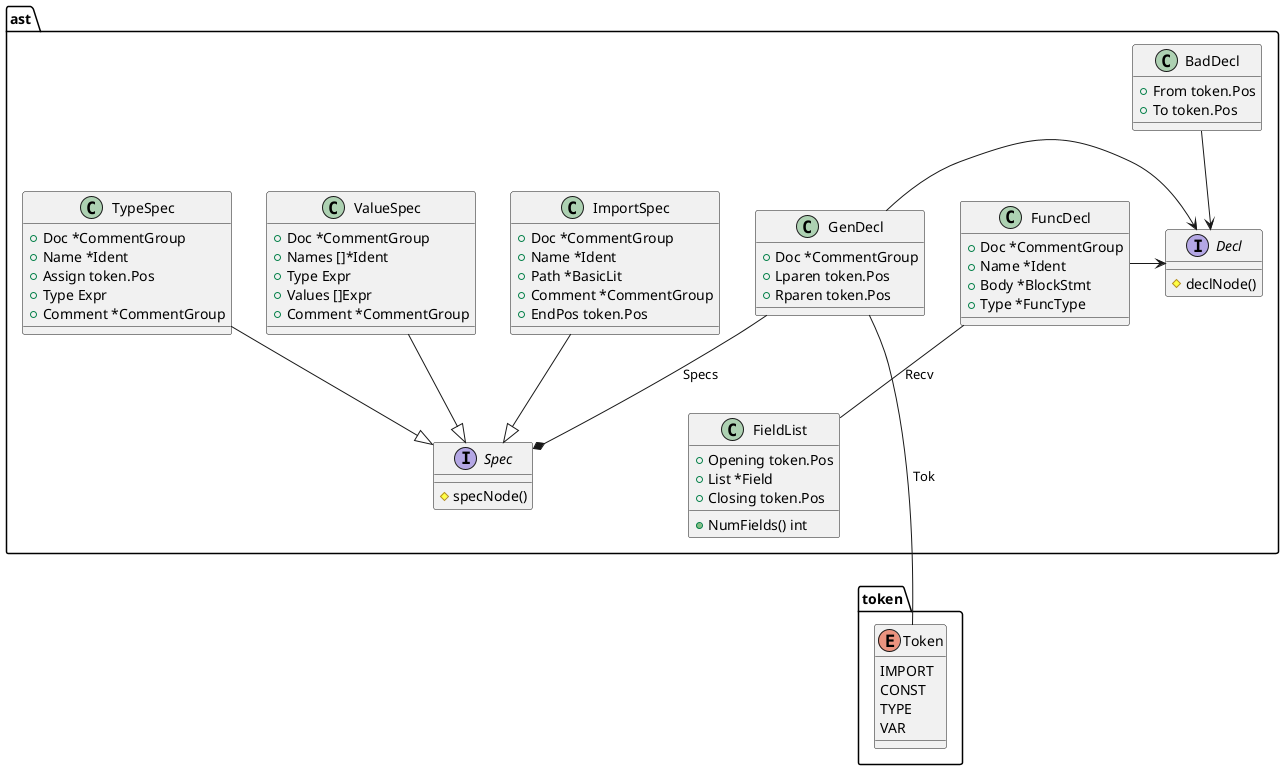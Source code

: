 @startuml ast_decls

package ast {
    interface Spec {
        # specNode()
    }

    class ImportSpec {
        + Doc *CommentGroup
        + Name *Ident
        + Path *BasicLit
        + Comment *CommentGroup
        + EndPos token.Pos
    }
    ImportSpec --|> Spec

    class ValueSpec {
        + Doc *CommentGroup
        + Names []*Ident
        + Type Expr
        + Values []Expr
        + Comment *CommentGroup
    }
    ValueSpec --|> Spec

    class TypeSpec {
        + Doc *CommentGroup
        + Name *Ident
        + Assign token.Pos
        + Type Expr
        + Comment *CommentGroup
    }
    TypeSpec --|> Spec

    interface Decl {
        # declNode()
    }

    class GenDecl {
        + Doc *CommentGroup
        + Lparen token.Pos
        + Rparen token.Pos
    }
    GenDecl -> Decl
    GenDecl --* Spec : Specs

    class FieldList {
        + Opening token.Pos
        + List *Field
        + Closing token.Pos
        + NumFields() int
    }

    class FuncDecl {
        + Doc *CommentGroup
        + Name *Ident
        + Body *BlockStmt
        + Type *FuncType
    }
    FuncDecl -> Decl
    FuncDecl -- FieldList : Recv

    class BadDecl {
        + From token.Pos
        + To token.Pos
    }
    BadDecl --> Decl
}

package token {
    enum TokenType as "Token" {
        IMPORT
        CONST
        TYPE
        VAR
    }
}

GenDecl --- TokenType : Tok

@enduml

